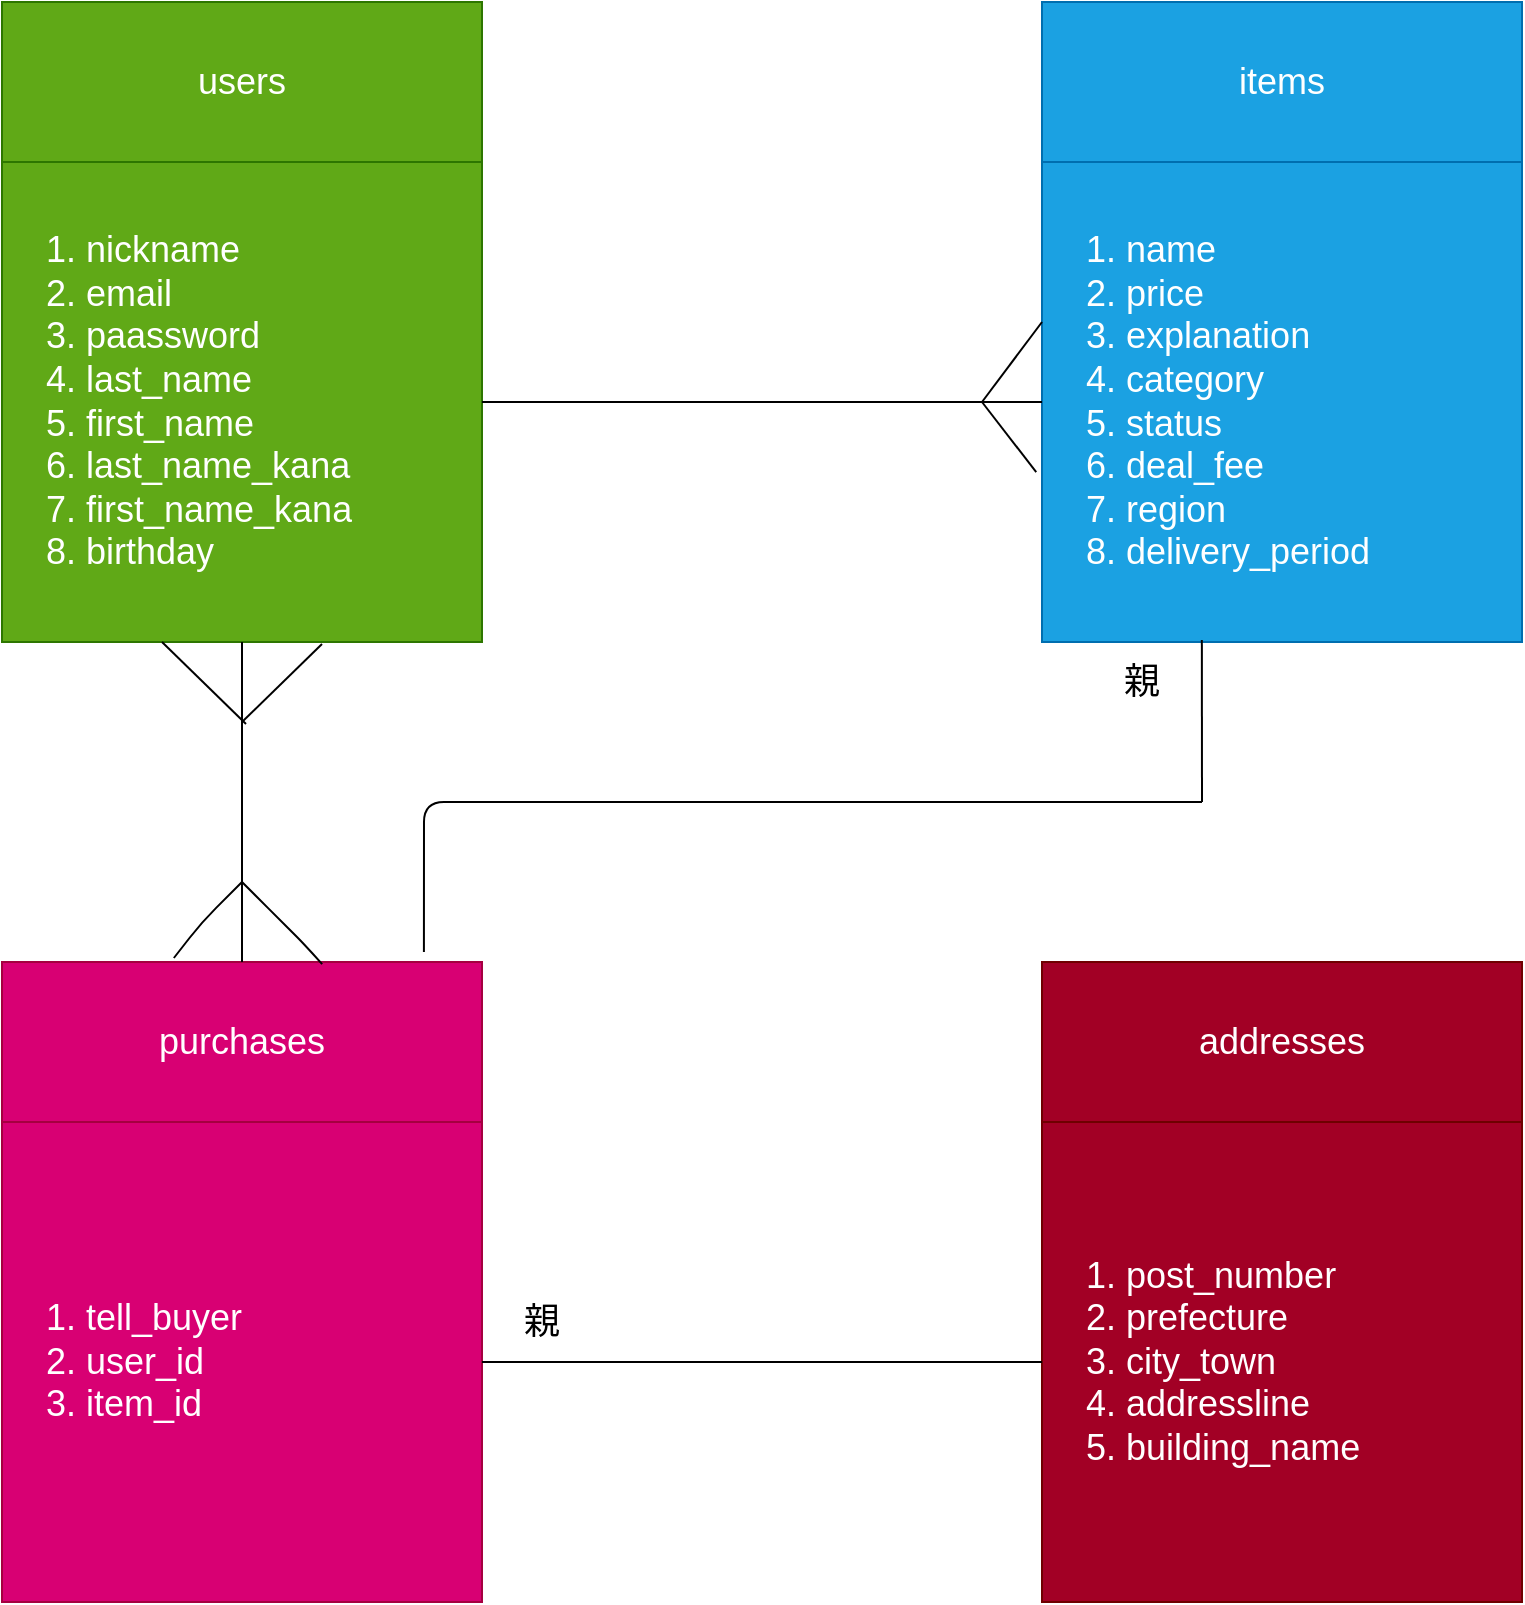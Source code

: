 <mxfile version="13.6.5">
    <diagram id="l1x-SqbBxLFthDLJYN1H" name="ページ1">
        <mxGraphModel dx="1016" dy="859" grid="1" gridSize="10" guides="1" tooltips="1" connect="1" arrows="1" fold="1" page="1" pageScale="1" pageWidth="827" pageHeight="1169" math="0" shadow="0">
            <root>
                <mxCell id="0"/>
                <mxCell id="1" parent="0"/>
                <mxCell id="25" value="users" style="rounded=0;whiteSpace=wrap;html=1;fontSize=18;strokeColor=#2D7600;fontColor=#ffffff;fillColor=#60a917;" vertex="1" parent="1">
                    <mxGeometry y="80" width="240" height="80" as="geometry"/>
                </mxCell>
                <mxCell id="35" value="&lt;ol&gt;&lt;li&gt;nickname&lt;/li&gt;&lt;li&gt;email&lt;/li&gt;&lt;li&gt;paassword&lt;/li&gt;&lt;li&gt;last_name&lt;/li&gt;&lt;li&gt;first_name&lt;/li&gt;&lt;li&gt;last_name_kana&lt;/li&gt;&lt;li&gt;first_name_kana&lt;/li&gt;&lt;li&gt;birthday&lt;/li&gt;&lt;/ol&gt;" style="text;strokeColor=#2D7600;html=1;whiteSpace=wrap;verticalAlign=middle;overflow=hidden;fontSize=18;fillColor=#60a917;fontColor=#ffffff;" vertex="1" parent="1">
                    <mxGeometry y="160" width="240" height="240" as="geometry"/>
                </mxCell>
                <mxCell id="38" value="" style="edgeStyle=orthogonalEdgeStyle;rounded=0;orthogonalLoop=1;jettySize=auto;html=1;fontSize=18;" edge="1" parent="1" source="36" target="37">
                    <mxGeometry relative="1" as="geometry"/>
                </mxCell>
                <mxCell id="36" value="&lt;ol&gt;&lt;li&gt;name&lt;/li&gt;&lt;li&gt;price&lt;/li&gt;&lt;li&gt;explanation&lt;/li&gt;&lt;li&gt;category&lt;/li&gt;&lt;li&gt;status&lt;/li&gt;&lt;li&gt;deal_fee&lt;/li&gt;&lt;li&gt;region&lt;/li&gt;&lt;li&gt;delivery_period&lt;/li&gt;&lt;/ol&gt;" style="text;strokeColor=#006EAF;fillColor=#1ba1e2;html=1;whiteSpace=wrap;verticalAlign=middle;overflow=hidden;fontSize=18;fontColor=#ffffff;" vertex="1" parent="1">
                    <mxGeometry x="520" y="160" width="240" height="240" as="geometry"/>
                </mxCell>
                <mxCell id="37" value="items" style="whiteSpace=wrap;html=1;strokeWidth=1;fillColor=#1ba1e2;fontSize=18;strokeColor=#006EAF;fontColor=#ffffff;" vertex="1" parent="1">
                    <mxGeometry x="520" y="80" width="240" height="80" as="geometry"/>
                </mxCell>
                <mxCell id="52" value="" style="edgeStyle=elbowEdgeStyle;rounded=0;orthogonalLoop=1;jettySize=auto;html=1;fontSize=18;" edge="1" parent="1" source="39">
                    <mxGeometry relative="1" as="geometry">
                        <mxPoint x="120" y="640" as="targetPoint"/>
                    </mxGeometry>
                </mxCell>
                <mxCell id="39" value="purchases" style="rounded=0;whiteSpace=wrap;html=1;strokeWidth=1;fillColor=#d80073;fontSize=18;strokeColor=#A50040;fontColor=#ffffff;" vertex="1" parent="1">
                    <mxGeometry y="560" width="240" height="80" as="geometry"/>
                </mxCell>
                <mxCell id="46" value="" style="endArrow=none;html=1;fontSize=18;entryX=0.5;entryY=1;entryDx=0;entryDy=0;exitX=0.5;exitY=0;exitDx=0;exitDy=0;" edge="1" parent="1" source="39" target="35">
                    <mxGeometry width="50" height="50" relative="1" as="geometry">
                        <mxPoint x="120" y="480" as="sourcePoint"/>
                        <mxPoint x="170" y="430" as="targetPoint"/>
                        <Array as="points">
                            <mxPoint x="120" y="540"/>
                        </Array>
                    </mxGeometry>
                </mxCell>
                <mxCell id="47" value="" style="endArrow=none;html=1;fontSize=18;exitX=0.358;exitY=-0.025;exitDx=0;exitDy=0;exitPerimeter=0;" edge="1" parent="1" source="39">
                    <mxGeometry width="50" height="50" relative="1" as="geometry">
                        <mxPoint x="440" y="500" as="sourcePoint"/>
                        <mxPoint x="120" y="520" as="targetPoint"/>
                        <Array as="points">
                            <mxPoint x="100" y="540"/>
                        </Array>
                    </mxGeometry>
                </mxCell>
                <mxCell id="48" value="" style="endArrow=none;html=1;fontSize=18;" edge="1" parent="1">
                    <mxGeometry width="50" height="50" relative="1" as="geometry">
                        <mxPoint x="80" y="400" as="sourcePoint"/>
                        <mxPoint x="122" y="441" as="targetPoint"/>
                    </mxGeometry>
                </mxCell>
                <mxCell id="49" value="" style="endArrow=none;html=1;fontSize=18;entryX=0.667;entryY=0.013;entryDx=0;entryDy=0;entryPerimeter=0;" edge="1" parent="1" target="39">
                    <mxGeometry width="50" height="50" relative="1" as="geometry">
                        <mxPoint x="120" y="520" as="sourcePoint"/>
                        <mxPoint x="490" y="450" as="targetPoint"/>
                        <Array as="points">
                            <mxPoint x="140" y="540"/>
                            <mxPoint x="150" y="550"/>
                        </Array>
                    </mxGeometry>
                </mxCell>
                <mxCell id="50" value="" style="endArrow=none;html=1;fontSize=18;" edge="1" parent="1">
                    <mxGeometry width="50" height="50" relative="1" as="geometry">
                        <mxPoint x="120" y="440" as="sourcePoint"/>
                        <mxPoint x="160" y="401" as="targetPoint"/>
                    </mxGeometry>
                </mxCell>
                <mxCell id="53" value="&lt;ol&gt;&lt;li&gt;tell_buyer&lt;/li&gt;&lt;li&gt;user_id&lt;/li&gt;&lt;li&gt;item_id&lt;/li&gt;&lt;/ol&gt;" style="text;strokeColor=#A50040;fillColor=#d80073;html=1;whiteSpace=wrap;verticalAlign=middle;overflow=hidden;fontSize=18;fontColor=#ffffff;" vertex="1" parent="1">
                    <mxGeometry y="640" width="240" height="240" as="geometry"/>
                </mxCell>
                <mxCell id="55" value="" style="endArrow=none;html=1;fontSize=18;exitX=1;exitY=0.5;exitDx=0;exitDy=0;entryX=0;entryY=0.5;entryDx=0;entryDy=0;" edge="1" parent="1" source="35" target="36">
                    <mxGeometry width="50" height="50" relative="1" as="geometry">
                        <mxPoint x="440" y="500" as="sourcePoint"/>
                        <mxPoint x="490" y="450" as="targetPoint"/>
                    </mxGeometry>
                </mxCell>
                <mxCell id="56" value="" style="endArrow=none;html=1;fontSize=18;" edge="1" parent="1">
                    <mxGeometry width="50" height="50" relative="1" as="geometry">
                        <mxPoint x="490" y="280" as="sourcePoint"/>
                        <mxPoint x="520" y="240" as="targetPoint"/>
                        <Array as="points"/>
                    </mxGeometry>
                </mxCell>
                <mxCell id="57" value="" style="endArrow=none;html=1;fontSize=18;entryX=-0.012;entryY=0.646;entryDx=0;entryDy=0;entryPerimeter=0;" edge="1" parent="1" target="36">
                    <mxGeometry width="50" height="50" relative="1" as="geometry">
                        <mxPoint x="490" y="280" as="sourcePoint"/>
                        <mxPoint x="430" y="240" as="targetPoint"/>
                    </mxGeometry>
                </mxCell>
                <mxCell id="58" value="addresses" style="rounded=0;whiteSpace=wrap;html=1;strokeWidth=1;fillColor=#a20025;fontSize=18;strokeColor=#6F0000;fontColor=#ffffff;" vertex="1" parent="1">
                    <mxGeometry x="520" y="560" width="240" height="80" as="geometry"/>
                </mxCell>
                <mxCell id="59" value="&lt;ol&gt;&lt;li&gt;post_number&lt;/li&gt;&lt;li&gt;prefecture&lt;/li&gt;&lt;li&gt;city_town&lt;/li&gt;&lt;li&gt;addressline&lt;/li&gt;&lt;li&gt;building_name&lt;/li&gt;&lt;/ol&gt;" style="text;strokeColor=#6F0000;fillColor=#a20025;html=1;whiteSpace=wrap;verticalAlign=middle;overflow=hidden;fontSize=18;fontColor=#ffffff;" vertex="1" parent="1">
                    <mxGeometry x="520" y="640" width="240" height="240" as="geometry"/>
                </mxCell>
                <mxCell id="60" value="" style="endArrow=none;html=1;fontSize=18;exitX=1;exitY=0.5;exitDx=0;exitDy=0;entryX=0;entryY=0.5;entryDx=0;entryDy=0;" edge="1" parent="1" source="53" target="59">
                    <mxGeometry width="50" height="50" relative="1" as="geometry">
                        <mxPoint x="250" y="750" as="sourcePoint"/>
                        <mxPoint x="490" y="450" as="targetPoint"/>
                    </mxGeometry>
                </mxCell>
                <mxCell id="61" value="" style="endArrow=none;html=1;fontSize=18;exitX=0.879;exitY=-0.062;exitDx=0;exitDy=0;exitPerimeter=0;" edge="1" parent="1" source="39">
                    <mxGeometry width="50" height="50" relative="1" as="geometry">
                        <mxPoint x="440" y="500" as="sourcePoint"/>
                        <mxPoint x="600" y="480" as="targetPoint"/>
                        <Array as="points">
                            <mxPoint x="211" y="480"/>
                            <mxPoint x="600" y="480"/>
                        </Array>
                    </mxGeometry>
                </mxCell>
                <mxCell id="62" value="" style="endArrow=none;html=1;fontSize=18;entryX=0.333;entryY=0.996;entryDx=0;entryDy=0;entryPerimeter=0;" edge="1" parent="1" target="36">
                    <mxGeometry width="50" height="50" relative="1" as="geometry">
                        <mxPoint x="600" y="480" as="sourcePoint"/>
                        <mxPoint x="490" y="450" as="targetPoint"/>
                    </mxGeometry>
                </mxCell>
                <mxCell id="63" value="親" style="text;html=1;strokeColor=none;fillColor=none;align=center;verticalAlign=middle;whiteSpace=wrap;rounded=0;fontSize=18;" vertex="1" parent="1">
                    <mxGeometry x="550" y="410" width="40" height="20" as="geometry"/>
                </mxCell>
                <mxCell id="64" value="親" style="text;html=1;strokeColor=none;fillColor=none;align=center;verticalAlign=middle;whiteSpace=wrap;rounded=0;fontSize=18;" vertex="1" parent="1">
                    <mxGeometry x="250" y="730" width="40" height="20" as="geometry"/>
                </mxCell>
            </root>
        </mxGraphModel>
    </diagram>
</mxfile>